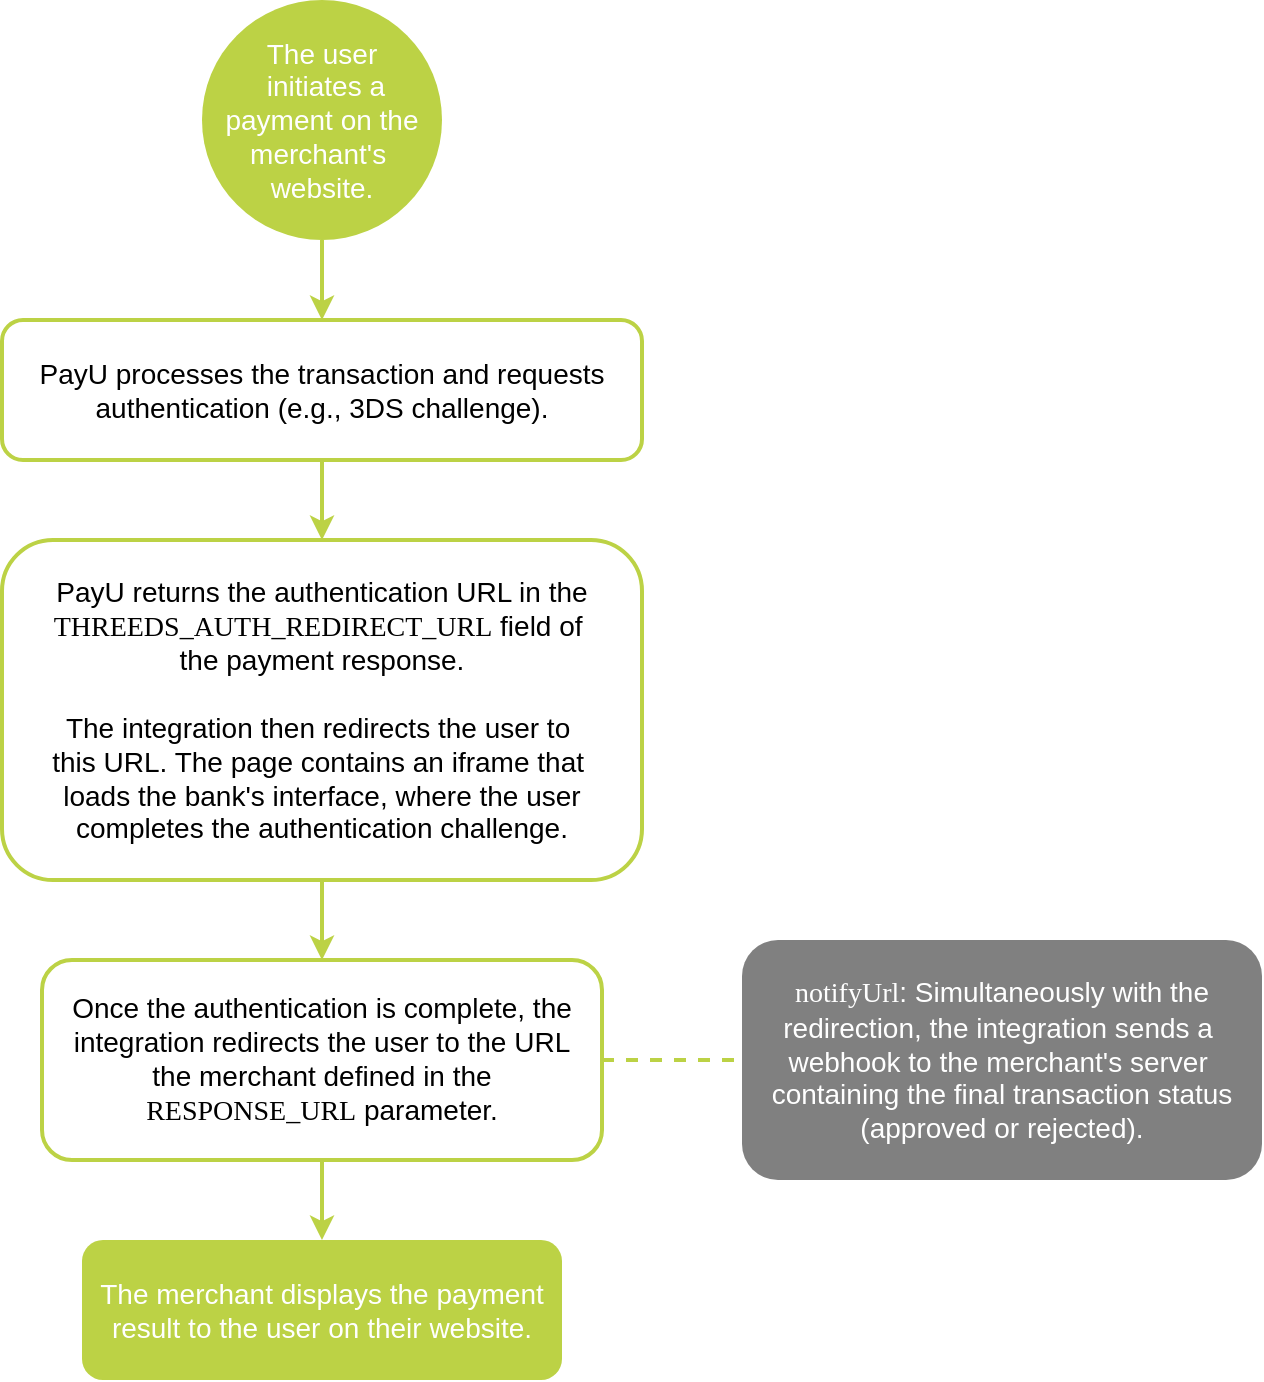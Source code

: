<mxfile version="27.1.6">
  <diagram name="Page-1" id="6iL-IbI7YEmq0DZORB_5">
    <mxGraphModel dx="1426" dy="743" grid="1" gridSize="10" guides="1" tooltips="1" connect="1" arrows="1" fold="1" page="1" pageScale="1" pageWidth="850" pageHeight="1100" math="0" shadow="0">
      <root>
        <mxCell id="0" />
        <mxCell id="1" parent="0" />
        <mxCell id="A9AV7UKq8lN9NTH1w0oA-6" style="edgeStyle=orthogonalEdgeStyle;rounded=0;orthogonalLoop=1;jettySize=auto;html=1;entryX=0.5;entryY=0;entryDx=0;entryDy=0;strokeColor=#BCD245;strokeWidth=2;" edge="1" parent="1" source="A9AV7UKq8lN9NTH1w0oA-1" target="A9AV7UKq8lN9NTH1w0oA-2">
          <mxGeometry relative="1" as="geometry" />
        </mxCell>
        <mxCell id="A9AV7UKq8lN9NTH1w0oA-1" value="&lt;font style=&quot;color: rgb(255, 255, 255); font-size: 14px;&quot;&gt;The user&lt;/font&gt;&lt;div&gt;&lt;font style=&quot;color: rgb(255, 255, 255); font-size: 14px;&quot;&gt;&amp;nbsp;initiates a payment&amp;nbsp;&lt;/font&gt;&lt;span style=&quot;color: light-dark(rgb(255, 255, 255), rgb(18, 18, 18)); font-size: 14px; background-color: transparent;&quot;&gt;on the merchant&#39;s&amp;nbsp;&lt;/span&gt;&lt;/div&gt;&lt;div&gt;&lt;font style=&quot;color: rgb(255, 255, 255); font-size: 14px;&quot;&gt;website.&lt;/font&gt;&lt;/div&gt;" style="ellipse;whiteSpace=wrap;html=1;aspect=fixed;fillColor=#BCD245;strokeColor=none;" vertex="1" parent="1">
          <mxGeometry x="320" y="80" width="120" height="120" as="geometry" />
        </mxCell>
        <mxCell id="A9AV7UKq8lN9NTH1w0oA-7" style="edgeStyle=orthogonalEdgeStyle;rounded=0;orthogonalLoop=1;jettySize=auto;html=1;exitX=0.5;exitY=1;exitDx=0;exitDy=0;strokeWidth=2;strokeColor=#BCD245;" edge="1" parent="1" source="A9AV7UKq8lN9NTH1w0oA-2" target="A9AV7UKq8lN9NTH1w0oA-3">
          <mxGeometry relative="1" as="geometry" />
        </mxCell>
        <mxCell id="A9AV7UKq8lN9NTH1w0oA-2" value="&lt;font style=&quot;font-size: 14px;&quot;&gt;PayU processes the transaction and requests authentication (e.g., 3DS challenge).&lt;/font&gt;" style="rounded=1;whiteSpace=wrap;html=1;strokeColor=#BCD245;strokeWidth=2;" vertex="1" parent="1">
          <mxGeometry x="220" y="240" width="320" height="70" as="geometry" />
        </mxCell>
        <mxCell id="A9AV7UKq8lN9NTH1w0oA-8" style="edgeStyle=orthogonalEdgeStyle;rounded=0;orthogonalLoop=1;jettySize=auto;html=1;entryX=0.5;entryY=0;entryDx=0;entryDy=0;strokeWidth=2;strokeColor=#BCD245;" edge="1" parent="1" source="A9AV7UKq8lN9NTH1w0oA-3" target="A9AV7UKq8lN9NTH1w0oA-4">
          <mxGeometry relative="1" as="geometry" />
        </mxCell>
        <mxCell id="A9AV7UKq8lN9NTH1w0oA-3" value="&lt;font style=&quot;font-size: 14px;&quot;&gt;PayU returns the authentication URL in the &lt;font face=&quot;Lucida Console&quot;&gt;THREEDS_AUTH_REDIRECT_URL&lt;/font&gt; field of&amp;nbsp;&lt;/font&gt;&lt;div&gt;&lt;font style=&quot;font-size: 14px;&quot;&gt;the payment response.&lt;/font&gt;&lt;div&gt;&lt;span style=&quot;font-size: 14px;&quot;&gt;&lt;br&gt;&lt;/span&gt;&lt;/div&gt;&lt;div&gt;&lt;span style=&quot;font-size: 14px;&quot;&gt;The integration then redirects the user to&amp;nbsp;&lt;/span&gt;&lt;/div&gt;&lt;div&gt;&lt;span style=&quot;font-size: 14px;&quot;&gt;this URL. The page contains an iframe that&amp;nbsp;&lt;/span&gt;&lt;/div&gt;&lt;div&gt;&lt;span style=&quot;font-size: 14px;&quot;&gt;loads the&amp;nbsp;&lt;/span&gt;&lt;span style=&quot;font-size: 14px; background-color: transparent; color: light-dark(rgb(0, 0, 0), rgb(255, 255, 255));&quot;&gt;bank&#39;s interface, where the user completes&amp;nbsp;&lt;/span&gt;&lt;span style=&quot;font-size: 14px; background-color: transparent; color: light-dark(rgb(0, 0, 0), rgb(255, 255, 255));&quot;&gt;the authentication challenge.&lt;/span&gt;&lt;/div&gt;&lt;/div&gt;" style="rounded=1;whiteSpace=wrap;html=1;strokeColor=#BCD245;strokeWidth=2;" vertex="1" parent="1">
          <mxGeometry x="220" y="350" width="320" height="170" as="geometry" />
        </mxCell>
        <mxCell id="A9AV7UKq8lN9NTH1w0oA-9" style="edgeStyle=orthogonalEdgeStyle;rounded=0;orthogonalLoop=1;jettySize=auto;html=1;exitX=0.5;exitY=1;exitDx=0;exitDy=0;entryX=0.5;entryY=0;entryDx=0;entryDy=0;strokeWidth=2;strokeColor=#BCD245;" edge="1" parent="1" source="A9AV7UKq8lN9NTH1w0oA-4" target="A9AV7UKq8lN9NTH1w0oA-5">
          <mxGeometry relative="1" as="geometry" />
        </mxCell>
        <mxCell id="A9AV7UKq8lN9NTH1w0oA-11" style="edgeStyle=orthogonalEdgeStyle;rounded=0;orthogonalLoop=1;jettySize=auto;html=1;entryX=0;entryY=0.5;entryDx=0;entryDy=0;strokeWidth=2;strokeColor=#BCD245;dashed=1;endArrow=none;startFill=0;" edge="1" parent="1" source="A9AV7UKq8lN9NTH1w0oA-4" target="A9AV7UKq8lN9NTH1w0oA-10">
          <mxGeometry relative="1" as="geometry" />
        </mxCell>
        <mxCell id="A9AV7UKq8lN9NTH1w0oA-4" value="&lt;font style=&quot;font-size: 14px;&quot;&gt;Once the authentication is complete, the&lt;/font&gt;&lt;div&gt;&lt;font style=&quot;font-size: 14px;&quot;&gt;integration redirects the user to the URL&lt;/font&gt;&lt;/div&gt;&lt;div&gt;&lt;font style=&quot;font-size: 14px;&quot;&gt;the merchant defined in the&lt;/font&gt;&lt;/div&gt;&lt;div&gt;&lt;font style=&quot;font-size: 14px;&quot;&gt;&lt;font face=&quot;Lucida Console&quot;&gt;RESPONSE_URL&lt;/font&gt; parameter.&lt;/font&gt;&lt;/div&gt;" style="rounded=1;whiteSpace=wrap;html=1;strokeColor=#BCD245;strokeWidth=2;" vertex="1" parent="1">
          <mxGeometry x="240" y="560" width="280" height="100" as="geometry" />
        </mxCell>
        <mxCell id="A9AV7UKq8lN9NTH1w0oA-5" value="&lt;font color=&quot;#ffffff&quot;&gt;&lt;span style=&quot;font-size: 14px;&quot;&gt;The merchant displays the payment&lt;/span&gt;&lt;/font&gt;&lt;div&gt;&lt;font color=&quot;#ffffff&quot;&gt;&lt;span style=&quot;font-size: 14px;&quot;&gt;result to the user on their website.&lt;/span&gt;&lt;/font&gt;&lt;/div&gt;" style="rounded=1;whiteSpace=wrap;html=1;strokeColor=none;strokeWidth=2;fillColor=#BCD245;" vertex="1" parent="1">
          <mxGeometry x="260" y="700" width="240" height="70" as="geometry" />
        </mxCell>
        <mxCell id="A9AV7UKq8lN9NTH1w0oA-10" value="&lt;div&gt;&lt;font style=&quot;font-size: 14px; color: rgb(255, 255, 255);&quot;&gt;&lt;font face=&quot;Lucida Console&quot;&gt;notifyUrl&lt;/font&gt;: Simultaneously with the redirection, the integration sends a&amp;nbsp;&lt;/font&gt;&lt;/div&gt;&lt;div&gt;&lt;font style=&quot;font-size: 14px; color: rgb(255, 255, 255);&quot;&gt;webhook to the merchant&#39;s server&amp;nbsp;&lt;/font&gt;&lt;/div&gt;&lt;div&gt;&lt;font style=&quot;font-size: 14px; color: rgb(255, 255, 255);&quot;&gt;containing the final transaction status (approved or rejected).&lt;/font&gt;&lt;/div&gt;" style="rounded=1;whiteSpace=wrap;html=1;strokeColor=none;strokeWidth=2;fillColor=#808080;" vertex="1" parent="1">
          <mxGeometry x="590" y="550" width="260" height="120" as="geometry" />
        </mxCell>
      </root>
    </mxGraphModel>
  </diagram>
</mxfile>
